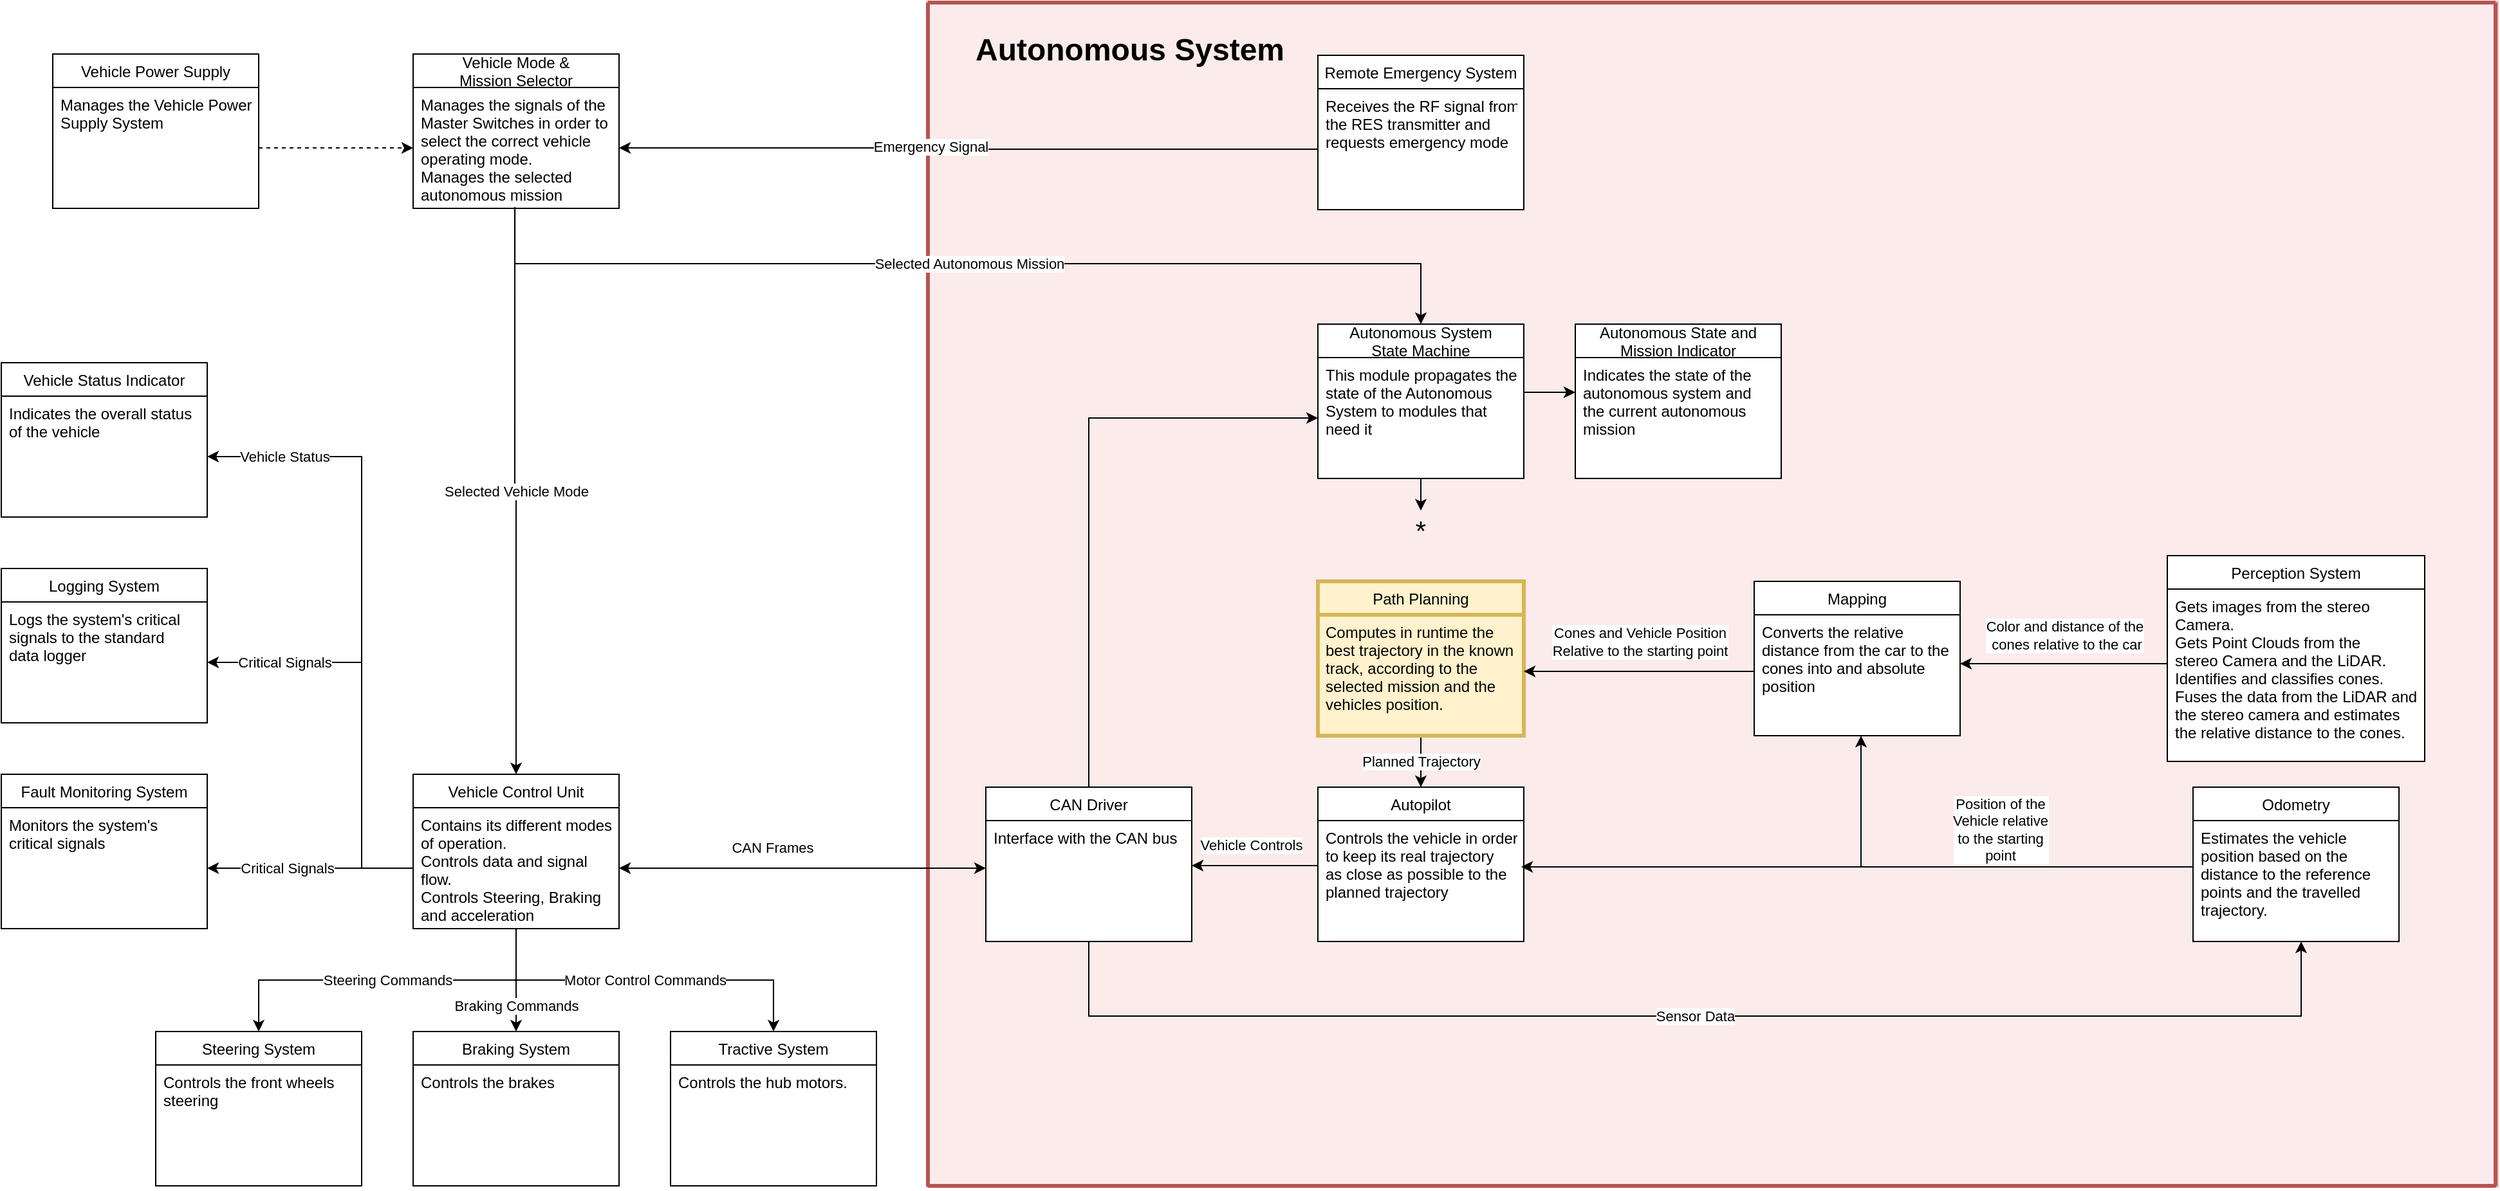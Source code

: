 <mxfile version="17.2.4" type="device"><diagram id="0cJnhzdBXTSykWSCUmZi" name="Page-1"><mxGraphModel dx="2643" dy="1745" grid="0" gridSize="10" guides="1" tooltips="1" connect="1" arrows="1" fold="1" page="0" pageScale="1" pageWidth="827" pageHeight="1169" math="0" shadow="0"><root><mxCell id="0"/><mxCell id="1" parent="0"/><mxCell id="boZQn7GaBIZBM1fhZf0l-45" value="" style="group;fillColor=#f8cecc;strokeColor=#b85450;sketch=0;strokeWidth=3;gradientDirection=north;shadow=0;opacity=40;" parent="1" vertex="1" connectable="0"><mxGeometry x="80" y="-120" width="1219" height="920" as="geometry"/></mxCell><mxCell id="boZQn7GaBIZBM1fhZf0l-43" value="" style="rounded=0;whiteSpace=wrap;html=1;dashed=1;fillColor=none;" parent="boZQn7GaBIZBM1fhZf0l-45" vertex="1"><mxGeometry width="1218" height="920" as="geometry"/></mxCell><mxCell id="boZQn7GaBIZBM1fhZf0l-44" value="&lt;font style=&quot;font-size: 24px;&quot;&gt;&lt;b style=&quot;font-size: 24px;&quot;&gt;Autonomous System&lt;/b&gt;&lt;/font&gt;" style="text;html=1;strokeColor=none;fillColor=none;align=center;verticalAlign=middle;whiteSpace=wrap;rounded=0;dashed=1;fontSize=24;" parent="boZQn7GaBIZBM1fhZf0l-45" vertex="1"><mxGeometry x="-51" y="16" width="416.15" height="41" as="geometry"/></mxCell><mxCell id="ItjRM_3n5s-hcCwDFR6--12" value="Autopilot" style="swimlane;fontStyle=0;childLayout=stackLayout;horizontal=1;startSize=26;fillColor=default;horizontalStack=0;resizeParent=1;resizeParentMax=0;resizeLast=0;collapsible=1;marginBottom=0;" parent="boZQn7GaBIZBM1fhZf0l-45" vertex="1"><mxGeometry x="303" y="610" width="160" height="120" as="geometry"/></mxCell><mxCell id="ItjRM_3n5s-hcCwDFR6--13" value="Controls the vehicle in order&#10;to keep its real trajectory&#10;as close as possible to the&#10;planned trajectory" style="text;align=left;verticalAlign=top;spacingLeft=4;spacingRight=4;overflow=hidden;rotatable=0;points=[[0,0.5],[1,0.5]];portConstraint=eastwest;fillColor=default;gradientColor=none;strokeColor=default;" parent="ItjRM_3n5s-hcCwDFR6--12" vertex="1"><mxGeometry y="26" width="160" height="94" as="geometry"/></mxCell><mxCell id="ItjRM_3n5s-hcCwDFR6--47" value="Color and distance of the&lt;br&gt;&amp;nbsp;cones relative to the car" style="edgeStyle=orthogonalEdgeStyle;rounded=0;orthogonalLoop=1;jettySize=auto;html=1;" parent="boZQn7GaBIZBM1fhZf0l-45" source="ItjRM_3n5s-hcCwDFR6--18" target="ItjRM_3n5s-hcCwDFR6--28" edge="1"><mxGeometry x="0.006" y="-22" relative="1" as="geometry"><Array as="points"><mxPoint x="891" y="514"/><mxPoint x="891" y="514"/></Array><mxPoint x="1" as="offset"/></mxGeometry></mxCell><mxCell id="ItjRM_3n5s-hcCwDFR6--18" value="Perception System" style="swimlane;fontStyle=0;childLayout=stackLayout;horizontal=1;startSize=26;fillColor=default;horizontalStack=0;resizeParent=1;resizeParentMax=0;resizeLast=0;collapsible=1;marginBottom=0;" parent="boZQn7GaBIZBM1fhZf0l-45" vertex="1"><mxGeometry x="963" y="430" width="200" height="160" as="geometry"/></mxCell><mxCell id="ItjRM_3n5s-hcCwDFR6--19" value="Gets images from the stereo&#10;Camera.&#10;Gets Point Clouds from the &#10;stereo Camera and the LiDAR.&#10;Identifies and classifies cones.&#10;Fuses the data from the LiDAR and&#10;the stereo camera and estimates&#10;the relative distance to the cones.&#10;" style="text;strokeColor=default;fillColor=default;align=left;verticalAlign=top;spacingLeft=4;spacingRight=4;overflow=hidden;rotatable=0;points=[[0,0.5],[1,0.5]];portConstraint=eastwest;" parent="ItjRM_3n5s-hcCwDFR6--18" vertex="1"><mxGeometry y="26" width="200" height="134" as="geometry"/></mxCell><mxCell id="ItjRM_3n5s-hcCwDFR6--29" value="" style="edgeStyle=orthogonalEdgeStyle;rounded=0;orthogonalLoop=1;jettySize=auto;html=1;entryX=0.5;entryY=0;entryDx=0;entryDy=0;" parent="boZQn7GaBIZBM1fhZf0l-45" source="ItjRM_3n5s-hcCwDFR6--20" target="ItjRM_3n5s-hcCwDFR6--12" edge="1"><mxGeometry relative="1" as="geometry"/></mxCell><mxCell id="ItjRM_3n5s-hcCwDFR6--30" value="Planned Trajectory" style="edgeLabel;html=1;align=center;verticalAlign=middle;resizable=0;points=[];" parent="ItjRM_3n5s-hcCwDFR6--29" vertex="1" connectable="0"><mxGeometry relative="1" as="geometry"><mxPoint as="offset"/></mxGeometry></mxCell><mxCell id="ItjRM_3n5s-hcCwDFR6--20" value="Path Planning" style="swimlane;fontStyle=0;childLayout=stackLayout;horizontal=1;startSize=26;horizontalStack=0;resizeParent=1;resizeParentMax=0;resizeLast=0;collapsible=1;marginBottom=0;fillColor=#fff2cc;strokeColor=#d6b656;strokeWidth=3;" parent="boZQn7GaBIZBM1fhZf0l-45" vertex="1"><mxGeometry x="303" y="450" width="160" height="120" as="geometry"><mxRectangle x="303" y="450" width="130" height="26" as="alternateBounds"/></mxGeometry></mxCell><mxCell id="ItjRM_3n5s-hcCwDFR6--21" value="Computes in runtime the &#10;best trajectory in the known &#10;track, according to the &#10;selected mission and the &#10;vehicles position." style="text;align=left;verticalAlign=top;spacingLeft=4;spacingRight=4;overflow=hidden;rotatable=0;points=[[0,0.5],[1,0.5]];portConstraint=eastwest;fillColor=#fff2cc;strokeColor=#d6b656;strokeWidth=3;" parent="ItjRM_3n5s-hcCwDFR6--20" vertex="1"><mxGeometry y="26" width="160" height="94" as="geometry"/></mxCell><mxCell id="iBzTqjqkp6dD34sxjDAV-8" value="" style="edgeStyle=orthogonalEdgeStyle;rounded=0;orthogonalLoop=1;jettySize=auto;html=1;" parent="boZQn7GaBIZBM1fhZf0l-45" source="ItjRM_3n5s-hcCwDFR6--22" target="iBzTqjqkp6dD34sxjDAV-7" edge="1"><mxGeometry relative="1" as="geometry"/></mxCell><mxCell id="ItjRM_3n5s-hcCwDFR6--22" value="Autonomous System&#10;State Machine" style="swimlane;fontStyle=0;childLayout=stackLayout;horizontal=1;startSize=26;horizontalStack=0;resizeParent=1;resizeParentMax=0;resizeLast=0;collapsible=1;marginBottom=0;" parent="boZQn7GaBIZBM1fhZf0l-45" vertex="1"><mxGeometry x="303" y="250" width="160" height="120" as="geometry"/></mxCell><mxCell id="ItjRM_3n5s-hcCwDFR6--23" value="This module propagates the&#10;state of the Autonomous&#10;System to modules that&#10;need it&#10;" style="text;strokeColor=default;fillColor=default;align=left;verticalAlign=top;spacingLeft=4;spacingRight=4;overflow=hidden;rotatable=0;points=[[0,0.5],[1,0.5]];portConstraint=eastwest;" parent="ItjRM_3n5s-hcCwDFR6--22" vertex="1"><mxGeometry y="26" width="160" height="94" as="geometry"/></mxCell><mxCell id="ItjRM_3n5s-hcCwDFR6--35" value="Cones and Vehicle Position &lt;br&gt;Relative to the starting point" style="edgeStyle=orthogonalEdgeStyle;rounded=0;orthogonalLoop=1;jettySize=auto;html=1;" parent="boZQn7GaBIZBM1fhZf0l-45" source="ItjRM_3n5s-hcCwDFR6--27" target="ItjRM_3n5s-hcCwDFR6--21" edge="1"><mxGeometry y="-23" relative="1" as="geometry"><Array as="points"><mxPoint x="623" y="520"/><mxPoint x="623" y="520"/></Array><mxPoint as="offset"/></mxGeometry></mxCell><mxCell id="ItjRM_3n5s-hcCwDFR6--27" value="Mapping" style="swimlane;fontStyle=0;childLayout=stackLayout;horizontal=1;startSize=26;fillColor=default;horizontalStack=0;resizeParent=1;resizeParentMax=0;resizeLast=0;collapsible=1;marginBottom=0;" parent="boZQn7GaBIZBM1fhZf0l-45" vertex="1"><mxGeometry x="642" y="450" width="160" height="120" as="geometry"/></mxCell><mxCell id="ItjRM_3n5s-hcCwDFR6--28" value="Converts the relative&#10;distance from the car to the&#10;cones into and absolute&#10;position" style="text;strokeColor=default;fillColor=default;align=left;verticalAlign=top;spacingLeft=4;spacingRight=4;overflow=hidden;rotatable=0;points=[[0,0.5],[1,0.5]];portConstraint=eastwest;" parent="ItjRM_3n5s-hcCwDFR6--27" vertex="1"><mxGeometry y="26" width="160" height="94" as="geometry"/></mxCell><mxCell id="ItjRM_3n5s-hcCwDFR6--43" value="Position of the &lt;br&gt;Vehicle relative &lt;br&gt;to the&amp;nbsp;starting &lt;br&gt;point" style="edgeStyle=orthogonalEdgeStyle;rounded=0;orthogonalLoop=1;jettySize=auto;html=1;exitX=0;exitY=0.5;exitDx=0;exitDy=0;" parent="boZQn7GaBIZBM1fhZf0l-45" source="ItjRM_3n5s-hcCwDFR6--49" target="ItjRM_3n5s-hcCwDFR6--28" edge="1"><mxGeometry x="-0.133" y="-29" relative="1" as="geometry"><mxPoint x="983" y="500" as="sourcePoint"/><Array as="points"><mxPoint x="983" y="672"/><mxPoint x="725" y="672"/></Array><mxPoint as="offset"/></mxGeometry></mxCell><mxCell id="ItjRM_3n5s-hcCwDFR6--48" value="Odometry" style="swimlane;fontStyle=0;childLayout=stackLayout;horizontal=1;startSize=26;fillColor=default;horizontalStack=0;resizeParent=1;resizeParentMax=0;resizeLast=0;collapsible=1;marginBottom=0;" parent="boZQn7GaBIZBM1fhZf0l-45" vertex="1"><mxGeometry x="983" y="610" width="160" height="120" as="geometry"/></mxCell><mxCell id="ItjRM_3n5s-hcCwDFR6--49" value="Estimates the vehicle &#10;position based on the &#10;distance to the reference&#10;points and the travelled &#10;trajectory.&#10;" style="text;strokeColor=default;fillColor=default;align=left;verticalAlign=top;spacingLeft=4;spacingRight=4;overflow=hidden;rotatable=0;points=[[0,0.5],[1,0.5]];portConstraint=eastwest;" parent="ItjRM_3n5s-hcCwDFR6--48" vertex="1"><mxGeometry y="26" width="160" height="94" as="geometry"/></mxCell><mxCell id="boZQn7GaBIZBM1fhZf0l-5" value="Remote Emergency System" style="swimlane;fontStyle=0;childLayout=stackLayout;horizontal=1;startSize=26;horizontalStack=0;resizeParent=1;resizeParentMax=0;resizeLast=0;collapsible=1;marginBottom=0;" parent="boZQn7GaBIZBM1fhZf0l-45" vertex="1"><mxGeometry x="303" y="41" width="160" height="120" as="geometry"/></mxCell><mxCell id="boZQn7GaBIZBM1fhZf0l-6" value="Receives the RF signal from&#10;the RES transmitter and&#10;requests emergency mode" style="text;align=left;verticalAlign=top;spacingLeft=4;spacingRight=4;overflow=hidden;rotatable=0;points=[[0,0.5],[1,0.5]];portConstraint=eastwest;fillColor=default;strokeColor=default;" parent="boZQn7GaBIZBM1fhZf0l-5" vertex="1"><mxGeometry y="26" width="160" height="94" as="geometry"/></mxCell><mxCell id="boZQn7GaBIZBM1fhZf0l-19" value="Autonomous State and &#10;Mission Indicator" style="swimlane;fontStyle=0;childLayout=stackLayout;horizontal=1;startSize=26;horizontalStack=0;resizeParent=1;resizeParentMax=0;resizeLast=0;collapsible=1;marginBottom=0;" parent="boZQn7GaBIZBM1fhZf0l-45" vertex="1"><mxGeometry x="503" y="250" width="160" height="120" as="geometry"/></mxCell><mxCell id="boZQn7GaBIZBM1fhZf0l-20" value="Indicates the state of the&#10;autonomous system and&#10;the current autonomous&#10;mission" style="text;strokeColor=default;fillColor=default;align=left;verticalAlign=top;spacingLeft=4;spacingRight=4;overflow=hidden;rotatable=0;points=[[0,0.5],[1,0.5]];portConstraint=eastwest;" parent="boZQn7GaBIZBM1fhZf0l-19" vertex="1"><mxGeometry y="26" width="160" height="94" as="geometry"/></mxCell><mxCell id="boZQn7GaBIZBM1fhZf0l-42" style="edgeStyle=orthogonalEdgeStyle;rounded=0;orthogonalLoop=1;jettySize=auto;html=1;exitX=1;exitY=0.5;exitDx=0;exitDy=0;" parent="boZQn7GaBIZBM1fhZf0l-45" source="ItjRM_3n5s-hcCwDFR6--23" edge="1"><mxGeometry relative="1" as="geometry"><mxPoint x="503" y="303" as="targetPoint"/><Array as="points"><mxPoint x="463" y="303"/></Array></mxGeometry></mxCell><mxCell id="iBzTqjqkp6dD34sxjDAV-1" style="edgeStyle=orthogonalEdgeStyle;rounded=0;orthogonalLoop=1;jettySize=auto;html=1;" parent="boZQn7GaBIZBM1fhZf0l-45" source="WmIowpRLeB4E7vI6ngUk-1" target="ItjRM_3n5s-hcCwDFR6--23" edge="1"><mxGeometry relative="1" as="geometry"/></mxCell><mxCell id="WmIowpRLeB4E7vI6ngUk-1" value="CAN Driver" style="swimlane;fontStyle=0;childLayout=stackLayout;horizontal=1;startSize=26;horizontalStack=0;resizeParent=1;resizeParentMax=0;resizeLast=0;collapsible=1;marginBottom=0;" parent="boZQn7GaBIZBM1fhZf0l-45" vertex="1"><mxGeometry x="45" y="610" width="160" height="120" as="geometry"/></mxCell><mxCell id="WmIowpRLeB4E7vI6ngUk-2" value="Interface with the CAN bus" style="text;align=left;verticalAlign=top;spacingLeft=4;spacingRight=4;overflow=hidden;rotatable=0;points=[[0,0.5],[1,0.5]];portConstraint=eastwest;fillColor=default;strokeColor=default;" parent="WmIowpRLeB4E7vI6ngUk-1" vertex="1"><mxGeometry y="26" width="160" height="94" as="geometry"/></mxCell><mxCell id="boZQn7GaBIZBM1fhZf0l-34" value="Sensor Data" style="edgeStyle=orthogonalEdgeStyle;rounded=0;orthogonalLoop=1;jettySize=auto;html=1;" parent="boZQn7GaBIZBM1fhZf0l-45" source="WmIowpRLeB4E7vI6ngUk-2" target="ItjRM_3n5s-hcCwDFR6--49" edge="1"><mxGeometry relative="1" as="geometry"><mxPoint x="1067.0" y="730" as="targetPoint"/><Array as="points"><mxPoint x="125" y="788"/><mxPoint x="1067" y="788"/></Array></mxGeometry></mxCell><mxCell id="boZQn7GaBIZBM1fhZf0l-32" value="Vehicle Controls" style="edgeStyle=orthogonalEdgeStyle;rounded=0;orthogonalLoop=1;jettySize=auto;html=1;exitX=0;exitY=0.5;exitDx=0;exitDy=0;" parent="boZQn7GaBIZBM1fhZf0l-45" source="ItjRM_3n5s-hcCwDFR6--13" target="WmIowpRLeB4E7vI6ngUk-2" edge="1"><mxGeometry x="0.164" y="-16" relative="1" as="geometry"><Array as="points"><mxPoint x="303" y="671"/></Array><mxPoint as="offset"/></mxGeometry></mxCell><mxCell id="iBzTqjqkp6dD34sxjDAV-7" value="&lt;font style=&quot;font-size: 21px&quot;&gt;*&lt;/font&gt;" style="text;html=1;strokeColor=none;fillColor=none;align=center;verticalAlign=middle;whiteSpace=wrap;rounded=0;" parent="boZQn7GaBIZBM1fhZf0l-45" vertex="1"><mxGeometry x="353" y="395" width="60" height="30" as="geometry"/></mxCell><mxCell id="O_HLPMlLkxpITQXsvloj-1" value="" style="endArrow=classic;html=1;rounded=0;" edge="1" parent="boZQn7GaBIZBM1fhZf0l-45"><mxGeometry width="50" height="50" relative="1" as="geometry"><mxPoint x="726" y="672" as="sourcePoint"/><mxPoint x="461" y="672" as="targetPoint"/></mxGeometry></mxCell><mxCell id="O_HLPMlLkxpITQXsvloj-36" value="" style="endArrow=none;html=1;rounded=0;entryX=0;entryY=0;entryDx=0;entryDy=0;exitX=0;exitY=1;exitDx=0;exitDy=0;strokeWidth=3;fillColor=#f8cecc;strokeColor=#b85450;" edge="1" parent="boZQn7GaBIZBM1fhZf0l-45" source="boZQn7GaBIZBM1fhZf0l-43" target="boZQn7GaBIZBM1fhZf0l-43"><mxGeometry width="50" height="50" relative="1" as="geometry"><mxPoint x="-26" y="309" as="sourcePoint"/><mxPoint x="24" y="259" as="targetPoint"/></mxGeometry></mxCell><mxCell id="O_HLPMlLkxpITQXsvloj-37" value="" style="endArrow=none;html=1;rounded=0;strokeWidth=3;entryX=1;entryY=1;entryDx=0;entryDy=0;exitX=0;exitY=1;exitDx=0;exitDy=0;fillColor=#f8cecc;strokeColor=#b85450;" edge="1" parent="boZQn7GaBIZBM1fhZf0l-45" source="boZQn7GaBIZBM1fhZf0l-43" target="boZQn7GaBIZBM1fhZf0l-43"><mxGeometry width="50" height="50" relative="1" as="geometry"><mxPoint x="151" y="1042" as="sourcePoint"/><mxPoint x="201" y="992" as="targetPoint"/></mxGeometry></mxCell><mxCell id="O_HLPMlLkxpITQXsvloj-38" value="" style="endArrow=none;html=1;rounded=0;strokeWidth=3;entryX=1;entryY=0;entryDx=0;entryDy=0;exitX=1;exitY=1;exitDx=0;exitDy=0;fillColor=#f8cecc;strokeColor=#b85450;" edge="1" parent="boZQn7GaBIZBM1fhZf0l-45" source="boZQn7GaBIZBM1fhZf0l-43" target="boZQn7GaBIZBM1fhZf0l-43"><mxGeometry width="50" height="50" relative="1" as="geometry"><mxPoint x="954" y="109" as="sourcePoint"/><mxPoint x="1004" y="59" as="targetPoint"/></mxGeometry></mxCell><mxCell id="O_HLPMlLkxpITQXsvloj-39" value="" style="endArrow=none;html=1;rounded=0;strokeWidth=3;entryX=1;entryY=0;entryDx=0;entryDy=0;exitX=0;exitY=0;exitDx=0;exitDy=0;fillColor=#f8cecc;strokeColor=#b85450;" edge="1" parent="boZQn7GaBIZBM1fhZf0l-45" source="boZQn7GaBIZBM1fhZf0l-43" target="boZQn7GaBIZBM1fhZf0l-43"><mxGeometry width="50" height="50" relative="1" as="geometry"><mxPoint x="615" y="78" as="sourcePoint"/><mxPoint x="665" y="28" as="targetPoint"/></mxGeometry></mxCell><mxCell id="boZQn7GaBIZBM1fhZf0l-35" value="Braking Commands" style="edgeStyle=orthogonalEdgeStyle;rounded=0;orthogonalLoop=1;jettySize=auto;html=1;" parent="1" source="boZQn7GaBIZBM1fhZf0l-1" target="boZQn7GaBIZBM1fhZf0l-15" edge="1"><mxGeometry x="0.5" relative="1" as="geometry"><mxPoint as="offset"/></mxGeometry></mxCell><mxCell id="boZQn7GaBIZBM1fhZf0l-36" value="Steering Commands" style="edgeStyle=orthogonalEdgeStyle;rounded=0;orthogonalLoop=1;jettySize=auto;html=1;entryX=0.5;entryY=0;entryDx=0;entryDy=0;" parent="1" source="boZQn7GaBIZBM1fhZf0l-1" target="boZQn7GaBIZBM1fhZf0l-17" edge="1"><mxGeometry relative="1" as="geometry"><Array as="points"><mxPoint x="-240" y="640"/><mxPoint x="-440" y="640"/></Array></mxGeometry></mxCell><mxCell id="boZQn7GaBIZBM1fhZf0l-37" value="Motor Control Commands" style="edgeStyle=orthogonalEdgeStyle;rounded=0;orthogonalLoop=1;jettySize=auto;html=1;entryX=0.5;entryY=0;entryDx=0;entryDy=0;" parent="1" source="boZQn7GaBIZBM1fhZf0l-1" target="boZQn7GaBIZBM1fhZf0l-13" edge="1"><mxGeometry relative="1" as="geometry"><Array as="points"><mxPoint x="-240" y="640"/><mxPoint x="-40" y="640"/></Array></mxGeometry></mxCell><mxCell id="boZQn7GaBIZBM1fhZf0l-1" value="Vehicle Control Unit" style="swimlane;fontStyle=0;childLayout=stackLayout;horizontal=1;startSize=26;fillColor=none;horizontalStack=0;resizeParent=1;resizeParentMax=0;resizeLast=0;collapsible=1;marginBottom=0;" parent="1" vertex="1"><mxGeometry x="-320" y="480" width="160" height="120" as="geometry"/></mxCell><mxCell id="boZQn7GaBIZBM1fhZf0l-2" value="Contains its different modes &#10;of operation.&#10;Controls data and signal &#10;flow.&#10;Controls Steering, Braking&#10;and acceleration" style="text;strokeColor=none;fillColor=none;align=left;verticalAlign=top;spacingLeft=4;spacingRight=4;overflow=hidden;rotatable=0;points=[[0,0.5],[1,0.5]];portConstraint=eastwest;" parent="boZQn7GaBIZBM1fhZf0l-1" vertex="1"><mxGeometry y="26" width="160" height="94" as="geometry"/></mxCell><mxCell id="boZQn7GaBIZBM1fhZf0l-3" value="Vehicle Mode &amp; &#10;Mission Selector" style="swimlane;fontStyle=0;childLayout=stackLayout;horizontal=1;startSize=26;fillColor=none;horizontalStack=0;resizeParent=1;resizeParentMax=0;resizeLast=0;collapsible=1;marginBottom=0;" parent="1" vertex="1"><mxGeometry x="-320" y="-80" width="160" height="120" as="geometry"/></mxCell><mxCell id="boZQn7GaBIZBM1fhZf0l-4" value="Manages the signals of the&#10;Master Switches in order to&#10;select the correct vehicle&#10;operating mode.&#10;Manages the selected&#10;autonomous mission" style="text;strokeColor=none;fillColor=none;align=left;verticalAlign=top;spacingLeft=4;spacingRight=4;overflow=hidden;rotatable=0;points=[[0,0.5],[1,0.5]];portConstraint=eastwest;" parent="boZQn7GaBIZBM1fhZf0l-3" vertex="1"><mxGeometry y="26" width="160" height="94" as="geometry"/></mxCell><mxCell id="boZQn7GaBIZBM1fhZf0l-7" value="Vehicle Power Supply" style="swimlane;fontStyle=0;childLayout=stackLayout;horizontal=1;startSize=26;fillColor=none;horizontalStack=0;resizeParent=1;resizeParentMax=0;resizeLast=0;collapsible=1;marginBottom=0;" parent="1" vertex="1"><mxGeometry x="-600" y="-80" width="160" height="120" as="geometry"/></mxCell><mxCell id="boZQn7GaBIZBM1fhZf0l-8" value="Manages the Vehicle Power&#10;Supply System" style="text;strokeColor=none;fillColor=none;align=left;verticalAlign=top;spacingLeft=4;spacingRight=4;overflow=hidden;rotatable=0;points=[[0,0.5],[1,0.5]];portConstraint=eastwest;" parent="boZQn7GaBIZBM1fhZf0l-7" vertex="1"><mxGeometry y="26" width="160" height="94" as="geometry"/></mxCell><mxCell id="boZQn7GaBIZBM1fhZf0l-10" value="" style="edgeStyle=orthogonalEdgeStyle;rounded=0;orthogonalLoop=1;jettySize=auto;html=1;entryX=0;entryY=0.5;entryDx=0;entryDy=0;dashed=1;exitX=1;exitY=0.5;exitDx=0;exitDy=0;" parent="1" source="boZQn7GaBIZBM1fhZf0l-8" target="boZQn7GaBIZBM1fhZf0l-4" edge="1"><mxGeometry relative="1" as="geometry"><mxPoint x="-380" y="-20" as="sourcePoint"/><mxPoint x="-450" y="290" as="targetPoint"/></mxGeometry></mxCell><mxCell id="boZQn7GaBIZBM1fhZf0l-13" value="Tractive System" style="swimlane;fontStyle=0;childLayout=stackLayout;horizontal=1;startSize=26;fillColor=none;horizontalStack=0;resizeParent=1;resizeParentMax=0;resizeLast=0;collapsible=1;marginBottom=0;" parent="1" vertex="1"><mxGeometry x="-120" y="680" width="160" height="120" as="geometry"/></mxCell><mxCell id="boZQn7GaBIZBM1fhZf0l-14" value="Controls the hub motors." style="text;strokeColor=none;fillColor=none;align=left;verticalAlign=top;spacingLeft=4;spacingRight=4;overflow=hidden;rotatable=0;points=[[0,0.5],[1,0.5]];portConstraint=eastwest;" parent="boZQn7GaBIZBM1fhZf0l-13" vertex="1"><mxGeometry y="26" width="160" height="94" as="geometry"/></mxCell><mxCell id="boZQn7GaBIZBM1fhZf0l-15" value="Braking System" style="swimlane;fontStyle=0;childLayout=stackLayout;horizontal=1;startSize=26;fillColor=none;horizontalStack=0;resizeParent=1;resizeParentMax=0;resizeLast=0;collapsible=1;marginBottom=0;" parent="1" vertex="1"><mxGeometry x="-320" y="680" width="160" height="120" as="geometry"/></mxCell><mxCell id="boZQn7GaBIZBM1fhZf0l-16" value="Controls the brakes" style="text;strokeColor=none;fillColor=none;align=left;verticalAlign=top;spacingLeft=4;spacingRight=4;overflow=hidden;rotatable=0;points=[[0,0.5],[1,0.5]];portConstraint=eastwest;" parent="boZQn7GaBIZBM1fhZf0l-15" vertex="1"><mxGeometry y="26" width="160" height="94" as="geometry"/></mxCell><mxCell id="boZQn7GaBIZBM1fhZf0l-17" value="Steering System" style="swimlane;fontStyle=0;childLayout=stackLayout;horizontal=1;startSize=26;fillColor=none;horizontalStack=0;resizeParent=1;resizeParentMax=0;resizeLast=0;collapsible=1;marginBottom=0;" parent="1" vertex="1"><mxGeometry x="-520" y="680" width="160" height="120" as="geometry"/></mxCell><mxCell id="boZQn7GaBIZBM1fhZf0l-18" value="Controls the front wheels&#10;steering" style="text;strokeColor=none;fillColor=none;align=left;verticalAlign=top;spacingLeft=4;spacingRight=4;overflow=hidden;rotatable=0;points=[[0,0.5],[1,0.5]];portConstraint=eastwest;" parent="boZQn7GaBIZBM1fhZf0l-17" vertex="1"><mxGeometry y="26" width="160" height="94" as="geometry"/></mxCell><mxCell id="boZQn7GaBIZBM1fhZf0l-21" value="Vehicle Status Indicator" style="swimlane;fontStyle=0;childLayout=stackLayout;horizontal=1;startSize=26;fillColor=none;horizontalStack=0;resizeParent=1;resizeParentMax=0;resizeLast=0;collapsible=1;marginBottom=0;" parent="1" vertex="1"><mxGeometry x="-640" y="160" width="160" height="120" as="geometry"/></mxCell><mxCell id="boZQn7GaBIZBM1fhZf0l-22" value="Indicates the overall status&#10;of the vehicle" style="text;strokeColor=none;fillColor=none;align=left;verticalAlign=top;spacingLeft=4;spacingRight=4;overflow=hidden;rotatable=0;points=[[0,0.5],[1,0.5]];portConstraint=eastwest;" parent="boZQn7GaBIZBM1fhZf0l-21" vertex="1"><mxGeometry y="26" width="160" height="94" as="geometry"/></mxCell><mxCell id="boZQn7GaBIZBM1fhZf0l-23" value="Logging System" style="swimlane;fontStyle=0;childLayout=stackLayout;horizontal=1;startSize=26;fillColor=none;horizontalStack=0;resizeParent=1;resizeParentMax=0;resizeLast=0;collapsible=1;marginBottom=0;" parent="1" vertex="1"><mxGeometry x="-640" y="320" width="160" height="120" as="geometry"/></mxCell><mxCell id="boZQn7GaBIZBM1fhZf0l-24" value="Logs the system's critical&#10;signals to the standard&#10;data logger" style="text;strokeColor=none;fillColor=none;align=left;verticalAlign=top;spacingLeft=4;spacingRight=4;overflow=hidden;rotatable=0;points=[[0,0.5],[1,0.5]];portConstraint=eastwest;" parent="boZQn7GaBIZBM1fhZf0l-23" vertex="1"><mxGeometry y="26" width="160" height="94" as="geometry"/></mxCell><mxCell id="boZQn7GaBIZBM1fhZf0l-25" value="Fault Monitoring System" style="swimlane;fontStyle=0;childLayout=stackLayout;horizontal=1;startSize=26;fillColor=none;horizontalStack=0;resizeParent=1;resizeParentMax=0;resizeLast=0;collapsible=1;marginBottom=0;" parent="1" vertex="1"><mxGeometry x="-640" y="480" width="160" height="120" as="geometry"/></mxCell><mxCell id="boZQn7GaBIZBM1fhZf0l-26" value="Monitors the system's&#10;critical signals" style="text;strokeColor=none;fillColor=none;align=left;verticalAlign=top;spacingLeft=4;spacingRight=4;overflow=hidden;rotatable=0;points=[[0,0.5],[1,0.5]];portConstraint=eastwest;" parent="boZQn7GaBIZBM1fhZf0l-25" vertex="1"><mxGeometry y="26" width="160" height="94" as="geometry"/></mxCell><mxCell id="boZQn7GaBIZBM1fhZf0l-27" value="Selected Vehicle Mode" style="edgeStyle=orthogonalEdgeStyle;rounded=0;orthogonalLoop=1;jettySize=auto;html=1;exitX=0.494;exitY=1.011;exitDx=0;exitDy=0;exitPerimeter=0;entryX=0.5;entryY=0;entryDx=0;entryDy=0;" parent="1" source="boZQn7GaBIZBM1fhZf0l-4" target="boZQn7GaBIZBM1fhZf0l-1" edge="1"><mxGeometry relative="1" as="geometry"><mxPoint x="-240.5" as="sourcePoint"/><mxPoint x="-240.5" y="160" as="targetPoint"/></mxGeometry></mxCell><mxCell id="boZQn7GaBIZBM1fhZf0l-39" value="Critical Signals" style="edgeStyle=orthogonalEdgeStyle;rounded=0;orthogonalLoop=1;jettySize=auto;html=1;exitX=0;exitY=0.5;exitDx=0;exitDy=0;" parent="1" source="boZQn7GaBIZBM1fhZf0l-2" target="boZQn7GaBIZBM1fhZf0l-26" edge="1"><mxGeometry x="0.222" relative="1" as="geometry"><mxPoint as="offset"/></mxGeometry></mxCell><mxCell id="boZQn7GaBIZBM1fhZf0l-40" value="Vehicle Status" style="edgeStyle=orthogonalEdgeStyle;rounded=0;orthogonalLoop=1;jettySize=auto;html=1;exitX=0;exitY=0.5;exitDx=0;exitDy=0;entryX=1;entryY=0.5;entryDx=0;entryDy=0;" parent="1" source="boZQn7GaBIZBM1fhZf0l-2" target="boZQn7GaBIZBM1fhZf0l-22" edge="1"><mxGeometry x="0.75" relative="1" as="geometry"><Array as="points"><mxPoint x="-360" y="553"/><mxPoint x="-360" y="233"/></Array><mxPoint as="offset"/></mxGeometry></mxCell><mxCell id="boZQn7GaBIZBM1fhZf0l-41" value="Critical Signals" style="edgeStyle=orthogonalEdgeStyle;rounded=0;orthogonalLoop=1;jettySize=auto;html=1;exitX=0;exitY=0.5;exitDx=0;exitDy=0;" parent="1" source="boZQn7GaBIZBM1fhZf0l-2" target="boZQn7GaBIZBM1fhZf0l-24" edge="1"><mxGeometry x="0.625" relative="1" as="geometry"><Array as="points"><mxPoint x="-360" y="553"/><mxPoint x="-360" y="393"/></Array><mxPoint as="offset"/></mxGeometry></mxCell><mxCell id="WmIowpRLeB4E7vI6ngUk-3" value="CAN Frames" style="edgeStyle=orthogonalEdgeStyle;rounded=0;orthogonalLoop=1;jettySize=auto;html=1;startArrow=classic;startFill=1;" parent="1" source="WmIowpRLeB4E7vI6ngUk-2" target="boZQn7GaBIZBM1fhZf0l-2" edge="1"><mxGeometry x="0.164" y="-16" relative="1" as="geometry"><Array as="points"><mxPoint x="83" y="553"/><mxPoint x="83" y="553"/></Array><mxPoint x="42" y="553" as="sourcePoint"/><mxPoint x="-56" y="541" as="targetPoint"/><mxPoint as="offset"/></mxGeometry></mxCell><mxCell id="boZQn7GaBIZBM1fhZf0l-28" value="Selected Autonomous Mission" style="edgeStyle=orthogonalEdgeStyle;rounded=0;orthogonalLoop=1;jettySize=auto;html=1;exitX=0.494;exitY=0.989;exitDx=0;exitDy=0;exitPerimeter=0;entryX=0.5;entryY=0;entryDx=0;entryDy=0;" parent="1" source="boZQn7GaBIZBM1fhZf0l-4" target="ItjRM_3n5s-hcCwDFR6--22" edge="1"><mxGeometry relative="1" as="geometry"><mxPoint x="-230.96" y="11.034" as="sourcePoint"/><mxPoint x="-230" y="450" as="targetPoint"/><Array as="points"><mxPoint x="-241" y="83"/><mxPoint x="463" y="83"/></Array></mxGeometry></mxCell><mxCell id="boZQn7GaBIZBM1fhZf0l-30" style="edgeStyle=orthogonalEdgeStyle;rounded=0;orthogonalLoop=1;jettySize=auto;html=1;exitX=0;exitY=0.5;exitDx=0;exitDy=0;entryX=1;entryY=0.5;entryDx=0;entryDy=0;" parent="1" source="boZQn7GaBIZBM1fhZf0l-6" target="boZQn7GaBIZBM1fhZf0l-4" edge="1"><mxGeometry relative="1" as="geometry"/></mxCell><mxCell id="boZQn7GaBIZBM1fhZf0l-31" value="Emergency Signal" style="edgeLabel;html=1;align=center;verticalAlign=middle;resizable=0;points=[];" parent="boZQn7GaBIZBM1fhZf0l-30" vertex="1" connectable="0"><mxGeometry x="0.11" y="-1" relative="1" as="geometry"><mxPoint as="offset"/></mxGeometry></mxCell></root></mxGraphModel></diagram></mxfile>